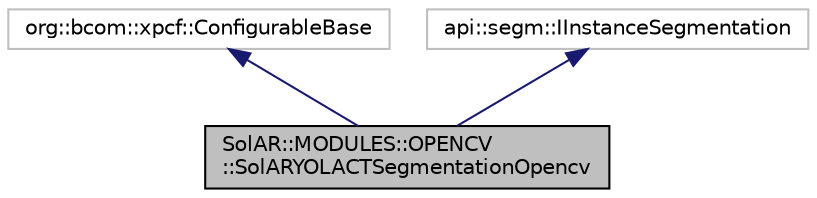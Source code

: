 digraph "SolAR::MODULES::OPENCV::SolARYOLACTSegmentationOpencv"
{
 // LATEX_PDF_SIZE
  edge [fontname="Helvetica",fontsize="10",labelfontname="Helvetica",labelfontsize="10"];
  node [fontname="Helvetica",fontsize="10",shape=record];
  Node1 [label="SolAR::MODULES::OPENCV\l::SolARYOLACTSegmentationOpencv",height=0.2,width=0.4,color="black", fillcolor="grey75", style="filled", fontcolor="black",tooltip="Perform 2D instance segmentation based on the YOLACT network (Not available for Android!..."];
  Node2 -> Node1 [dir="back",color="midnightblue",fontsize="10",style="solid",fontname="Helvetica"];
  Node2 [label="org::bcom::xpcf::ConfigurableBase",height=0.2,width=0.4,color="grey75", fillcolor="white", style="filled",tooltip=" "];
  Node3 -> Node1 [dir="back",color="midnightblue",fontsize="10",style="solid",fontname="Helvetica"];
  Node3 [label="api::segm::IInstanceSegmentation",height=0.2,width=0.4,color="grey75", fillcolor="white", style="filled",tooltip=" "];
}

